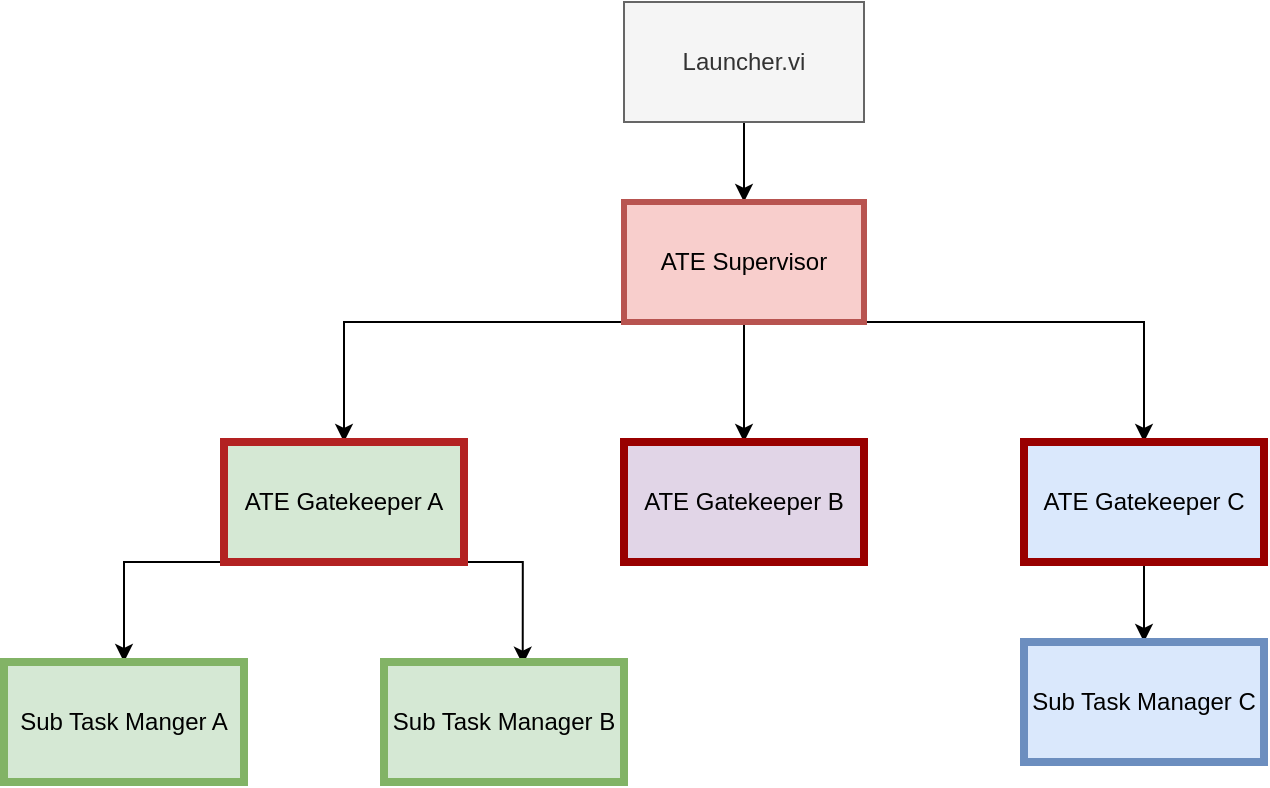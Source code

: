 <mxfile version="13.6.10" type="github">
  <diagram id="HhnIf3Kix34MI0ee5N_B" name="Page-1">
    <mxGraphModel dx="2062" dy="1123" grid="0" gridSize="10" guides="1" tooltips="1" connect="1" arrows="1" fold="1" page="1" pageScale="1" pageWidth="850" pageHeight="1100" math="0" shadow="0">
      <root>
        <mxCell id="0" />
        <mxCell id="1" parent="0" />
        <mxCell id="fJKsE8pSLDMwHGcEIZI4-11" style="edgeStyle=orthogonalEdgeStyle;rounded=0;orthogonalLoop=1;jettySize=auto;html=1;exitX=0.5;exitY=1;exitDx=0;exitDy=0;entryX=0.5;entryY=0;entryDx=0;entryDy=0;" edge="1" parent="1" source="fJKsE8pSLDMwHGcEIZI4-1" target="fJKsE8pSLDMwHGcEIZI4-2">
          <mxGeometry relative="1" as="geometry" />
        </mxCell>
        <mxCell id="fJKsE8pSLDMwHGcEIZI4-1" value="Launcher.vi&lt;br&gt;" style="rounded=0;whiteSpace=wrap;html=1;fillColor=#f5f5f5;strokeColor=#666666;fontColor=#333333;" vertex="1" parent="1">
          <mxGeometry x="360" y="100" width="120" height="60" as="geometry" />
        </mxCell>
        <mxCell id="fJKsE8pSLDMwHGcEIZI4-12" style="edgeStyle=orthogonalEdgeStyle;rounded=0;orthogonalLoop=1;jettySize=auto;html=1;exitX=0;exitY=1;exitDx=0;exitDy=0;entryX=0.5;entryY=0;entryDx=0;entryDy=0;" edge="1" parent="1" source="fJKsE8pSLDMwHGcEIZI4-2" target="fJKsE8pSLDMwHGcEIZI4-4">
          <mxGeometry relative="1" as="geometry">
            <Array as="points">
              <mxPoint x="220" y="260" />
            </Array>
          </mxGeometry>
        </mxCell>
        <mxCell id="fJKsE8pSLDMwHGcEIZI4-13" style="edgeStyle=orthogonalEdgeStyle;rounded=0;orthogonalLoop=1;jettySize=auto;html=1;exitX=0.5;exitY=1;exitDx=0;exitDy=0;entryX=0.5;entryY=0;entryDx=0;entryDy=0;" edge="1" parent="1" source="fJKsE8pSLDMwHGcEIZI4-2" target="fJKsE8pSLDMwHGcEIZI4-3">
          <mxGeometry relative="1" as="geometry" />
        </mxCell>
        <mxCell id="fJKsE8pSLDMwHGcEIZI4-14" style="edgeStyle=orthogonalEdgeStyle;rounded=0;orthogonalLoop=1;jettySize=auto;html=1;exitX=1;exitY=1;exitDx=0;exitDy=0;" edge="1" parent="1" source="fJKsE8pSLDMwHGcEIZI4-2" target="fJKsE8pSLDMwHGcEIZI4-5">
          <mxGeometry relative="1" as="geometry">
            <Array as="points">
              <mxPoint x="620" y="260" />
            </Array>
          </mxGeometry>
        </mxCell>
        <mxCell id="fJKsE8pSLDMwHGcEIZI4-2" value="ATE Supervisor" style="rounded=0;whiteSpace=wrap;html=1;fillColor=#f8cecc;strokeColor=#b85450;strokeWidth=3;" vertex="1" parent="1">
          <mxGeometry x="360" y="200" width="120" height="60" as="geometry" />
        </mxCell>
        <mxCell id="fJKsE8pSLDMwHGcEIZI4-3" value="ATE Gatekeeper B" style="rounded=0;whiteSpace=wrap;html=1;fillColor=#e1d5e7;strokeWidth=4;strokeColor=#990000;" vertex="1" parent="1">
          <mxGeometry x="360" y="320" width="120" height="60" as="geometry" />
        </mxCell>
        <mxCell id="fJKsE8pSLDMwHGcEIZI4-15" style="edgeStyle=orthogonalEdgeStyle;rounded=0;orthogonalLoop=1;jettySize=auto;html=1;exitX=0;exitY=1;exitDx=0;exitDy=0;" edge="1" parent="1" source="fJKsE8pSLDMwHGcEIZI4-4" target="fJKsE8pSLDMwHGcEIZI4-6">
          <mxGeometry relative="1" as="geometry">
            <Array as="points">
              <mxPoint x="110" y="380" />
            </Array>
          </mxGeometry>
        </mxCell>
        <mxCell id="fJKsE8pSLDMwHGcEIZI4-16" style="edgeStyle=orthogonalEdgeStyle;rounded=0;orthogonalLoop=1;jettySize=auto;html=1;exitX=1;exitY=1;exitDx=0;exitDy=0;entryX=0.578;entryY=0.022;entryDx=0;entryDy=0;entryPerimeter=0;" edge="1" parent="1" source="fJKsE8pSLDMwHGcEIZI4-4" target="fJKsE8pSLDMwHGcEIZI4-7">
          <mxGeometry relative="1" as="geometry">
            <Array as="points">
              <mxPoint x="309" y="380" />
            </Array>
          </mxGeometry>
        </mxCell>
        <mxCell id="fJKsE8pSLDMwHGcEIZI4-4" value="ATE Gatekeeper A" style="rounded=0;whiteSpace=wrap;html=1;fillColor=#d5e8d4;strokeColor=#B32222;strokeWidth=4;" vertex="1" parent="1">
          <mxGeometry x="160" y="320" width="120" height="60" as="geometry" />
        </mxCell>
        <mxCell id="fJKsE8pSLDMwHGcEIZI4-17" style="edgeStyle=orthogonalEdgeStyle;rounded=0;orthogonalLoop=1;jettySize=auto;html=1;exitX=0.5;exitY=1;exitDx=0;exitDy=0;" edge="1" parent="1" source="fJKsE8pSLDMwHGcEIZI4-5" target="fJKsE8pSLDMwHGcEIZI4-8">
          <mxGeometry relative="1" as="geometry" />
        </mxCell>
        <mxCell id="fJKsE8pSLDMwHGcEIZI4-5" value="ATE Gatekeeper C" style="rounded=0;whiteSpace=wrap;html=1;fillColor=#dae8fc;strokeColor=#990000;strokeWidth=4;" vertex="1" parent="1">
          <mxGeometry x="560" y="320" width="120" height="60" as="geometry" />
        </mxCell>
        <mxCell id="fJKsE8pSLDMwHGcEIZI4-6" value="Sub Task Manger A" style="rounded=0;whiteSpace=wrap;html=1;strokeWidth=4;fillColor=#d5e8d4;strokeColor=#82b366;" vertex="1" parent="1">
          <mxGeometry x="50" y="430" width="120" height="60" as="geometry" />
        </mxCell>
        <mxCell id="fJKsE8pSLDMwHGcEIZI4-7" value="Sub Task Manager B" style="rounded=0;whiteSpace=wrap;html=1;strokeColor=#82b366;strokeWidth=4;fillColor=#d5e8d4;" vertex="1" parent="1">
          <mxGeometry x="240" y="430" width="120" height="60" as="geometry" />
        </mxCell>
        <mxCell id="fJKsE8pSLDMwHGcEIZI4-8" value="Sub Task Manager C" style="rounded=0;whiteSpace=wrap;html=1;fillColor=#dae8fc;strokeColor=#6c8ebf;strokeWidth=4;" vertex="1" parent="1">
          <mxGeometry x="560" y="420" width="120" height="60" as="geometry" />
        </mxCell>
      </root>
    </mxGraphModel>
  </diagram>
</mxfile>
